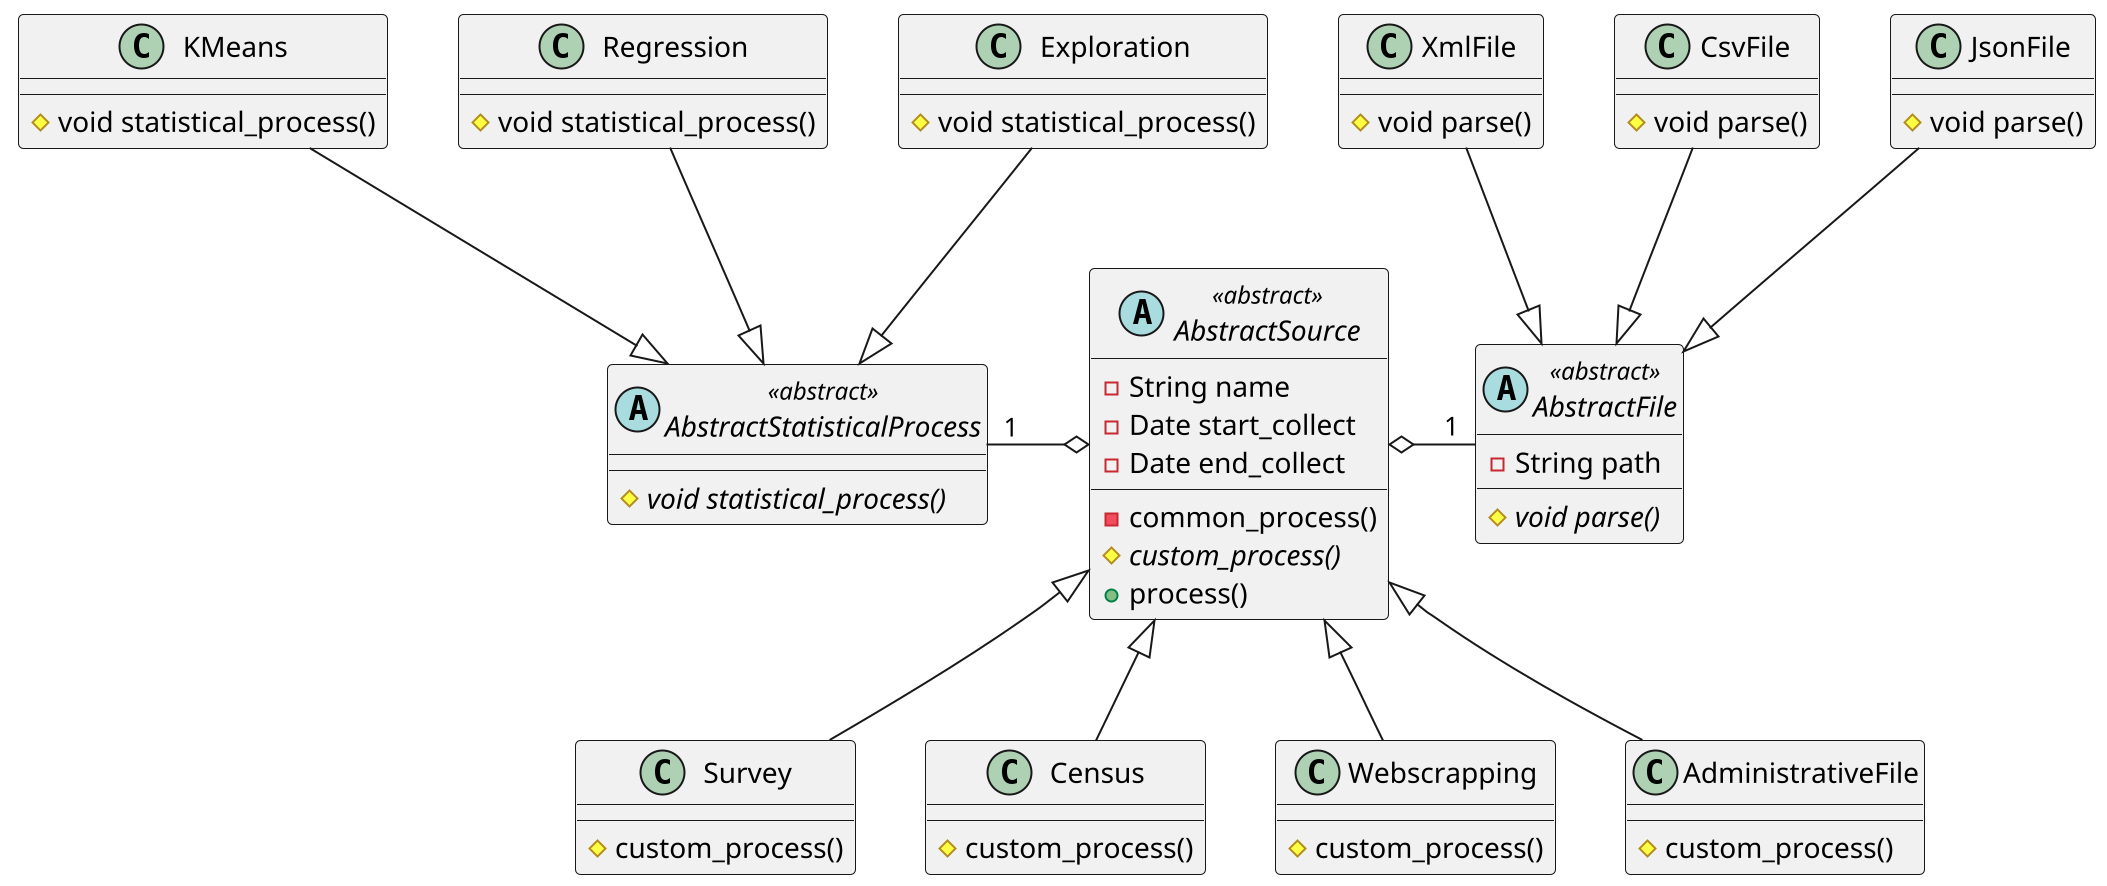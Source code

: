 @startuml
scale 2
abstract class AbstractSource << abstract >> {
    - String name
    - Date start_collect
    - Date end_collect

    - common_process()
    # {abstract} custom_process()
    + process()

}

class Survey {
    # custom_process()
}

class Census {
    # custom_process()
}

class Webscrapping {
    # custom_process()
}

class AdministrativeFile {
    # custom_process()
}


abstract class AbstractFile << abstract >> {
    - String path
    #  {abstract} void parse()
}

class JsonFile {
    # void parse()
}

class CsvFile {
    # void parse()
}

class XmlFile {
    # void parse()
}


abstract class AbstractStatisticalProcess << abstract >> {
    # {abstract} void statistical_process()
}

class Exploration {
    # void statistical_process()
}

class Regression {
    # void statistical_process()
}

class KMeans{
    # void statistical_process()
}


AbstractSource <|-- Survey
AbstractSource <|-- Census
AbstractSource <|-- Webscrapping
AbstractSource <|-- AdministrativeFile

AbstractFile <|-up-JsonFile
AbstractFile <|-up-CsvFile
AbstractFile <|-up-XmlFile


AbstractStatisticalProcess <|-up- Exploration
AbstractStatisticalProcess <|-up- Regression
AbstractStatisticalProcess <|-up- KMeans


AbstractSource o-right-"1" AbstractFile
AbstractSource o-left-"1" AbstractStatisticalProcess

@enduml